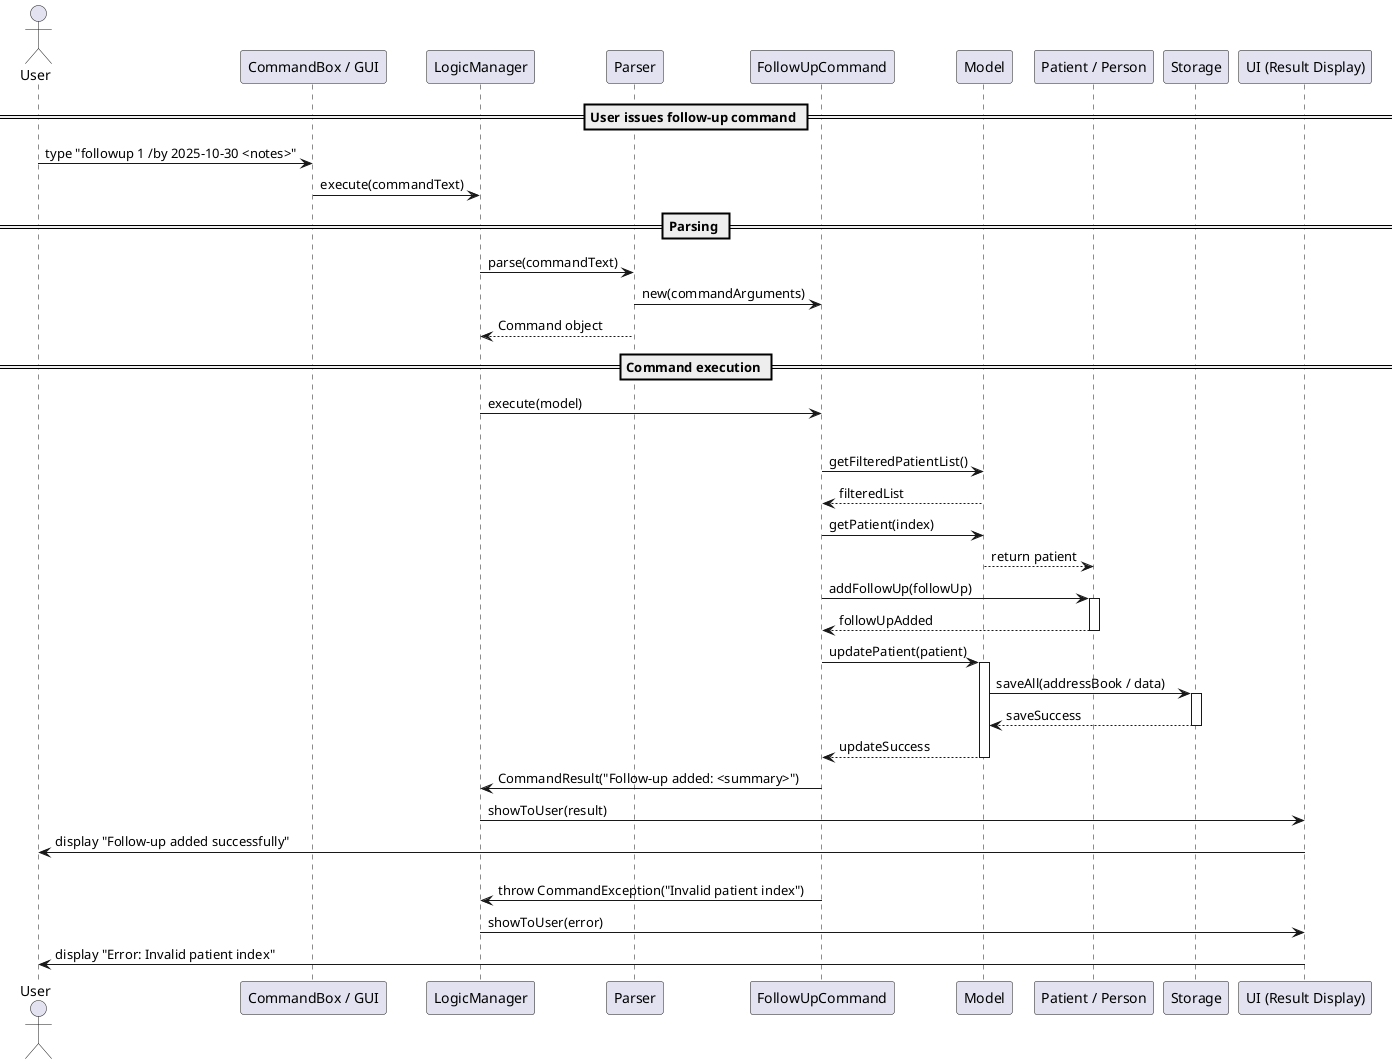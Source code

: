 @startuml
' Sequence diagram for FollowUpCommand

actor User
participant "CommandBox / GUI" as CommandBox
participant "LogicManager" as LogicManager
participant "Parser" as Parser
participant "FollowUpCommand" as FollowUpCommand
participant "Model" as Model
participant "Patient / Person" as Patient
participant "Storage" as Storage
participant "UI (Result Display)" as Ui

== User issues follow-up command ==
User -> CommandBox : type "followup 1 /by 2025-10-30 <notes>"
CommandBox -> LogicManager : execute(commandText)

== Parsing ==
LogicManager -> Parser : parse(commandText)
Parser -> FollowUpCommand : new(commandArguments)
Parser --> LogicManager : Command object

== Command execution ==
LogicManager -> FollowUpCommand : execute(model)

alt Patient index valid
    FollowUpCommand -> Model : getFilteredPatientList()
    Model --> FollowUpCommand : filteredList

    FollowUpCommand -> Model : getPatient(index)
    Model --> Patient : return patient

    FollowUpCommand -> Patient : addFollowUp(followUp)
    activate Patient
    Patient --> FollowUpCommand : followUpAdded
    deactivate Patient

    FollowUpCommand -> Model : updatePatient(patient)
    activate Model
    Model -> Storage : saveAll(addressBook / data)
    activate Storage
    Storage --> Model : saveSuccess
    deactivate Storage
    Model --> FollowUpCommand : updateSuccess
    deactivate Model

    FollowUpCommand -> LogicManager : CommandResult("Follow-up added: <summary>")
    LogicManager -> Ui : showToUser(result)
    Ui -> User : display "Follow-up added successfully"
else Invalid index / not found
    FollowUpCommand -> LogicManager : throw CommandException("Invalid patient index")
    LogicManager -> Ui : showToUser(error)
    Ui -> User : display "Error: Invalid patient index"

@enduml
